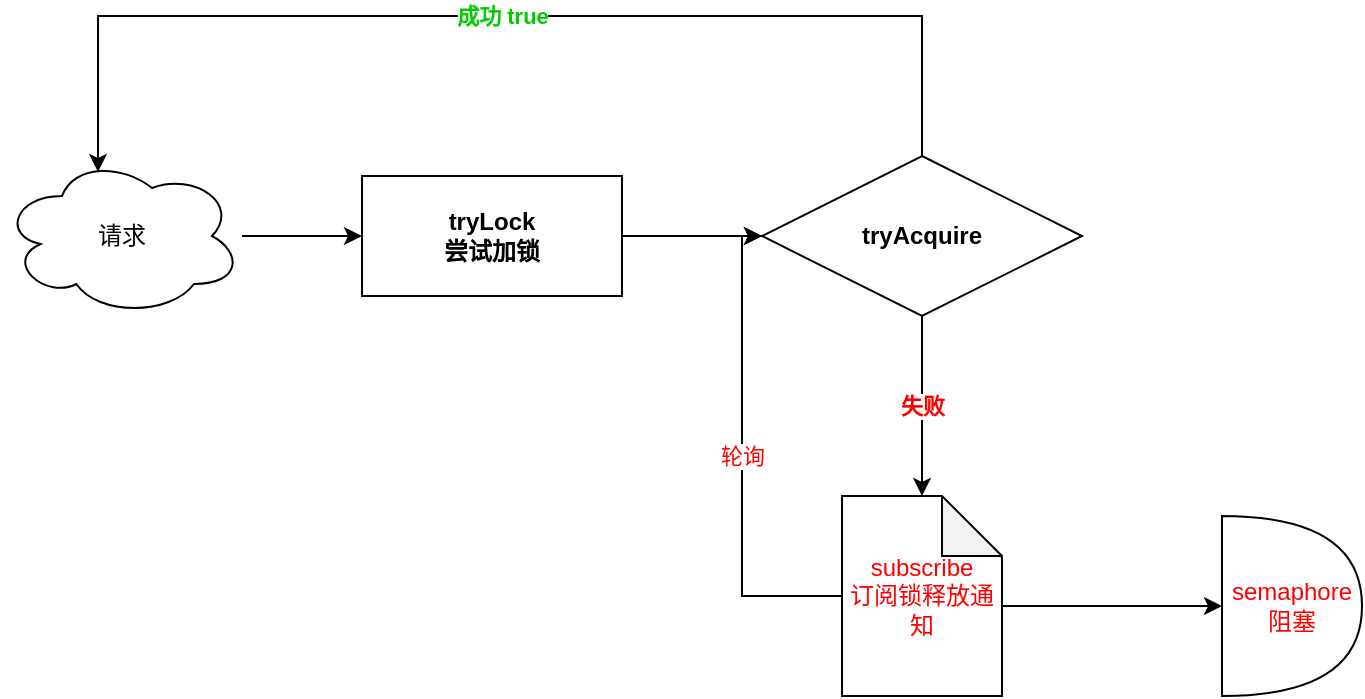 <mxfile version="17.4.6" type="github">
  <diagram id="aVoxe6RSKfypTPcE9i8t" name="第 1 页">
    <mxGraphModel dx="2417" dy="706" grid="1" gridSize="10" guides="1" tooltips="1" connect="1" arrows="1" fold="1" page="1" pageScale="1" pageWidth="827" pageHeight="1169" math="0" shadow="0">
      <root>
        <mxCell id="0" />
        <mxCell id="1" parent="0" />
        <mxCell id="v-TF7MYCDQ0eY6Cro5y1-3" style="edgeStyle=orthogonalEdgeStyle;rounded=0;orthogonalLoop=1;jettySize=auto;html=1;entryX=0;entryY=0.5;entryDx=0;entryDy=0;" edge="1" parent="1" source="v-TF7MYCDQ0eY6Cro5y1-1" target="v-TF7MYCDQ0eY6Cro5y1-2">
          <mxGeometry relative="1" as="geometry" />
        </mxCell>
        <mxCell id="v-TF7MYCDQ0eY6Cro5y1-1" value="&lt;b&gt;tryLock&lt;br&gt;尝试加锁&lt;/b&gt;" style="rounded=0;whiteSpace=wrap;html=1;" vertex="1" parent="1">
          <mxGeometry x="130" y="100" width="130" height="60" as="geometry" />
        </mxCell>
        <mxCell id="v-TF7MYCDQ0eY6Cro5y1-7" value="成功 true" style="edgeStyle=elbowEdgeStyle;rounded=0;orthogonalLoop=1;jettySize=auto;html=1;fontColor=#00CC00;strokeColor=#000000;fillColor=#000000;entryX=0.4;entryY=0.1;entryDx=0;entryDy=0;entryPerimeter=0;elbow=vertical;fontStyle=1;exitX=0.5;exitY=0;exitDx=0;exitDy=0;" edge="1" parent="1" source="v-TF7MYCDQ0eY6Cro5y1-2" target="v-TF7MYCDQ0eY6Cro5y1-5">
          <mxGeometry relative="1" as="geometry">
            <mxPoint x="170" y="30" as="targetPoint" />
            <mxPoint x="410" y="80" as="sourcePoint" />
            <Array as="points">
              <mxPoint x="240" y="20" />
            </Array>
          </mxGeometry>
        </mxCell>
        <mxCell id="v-TF7MYCDQ0eY6Cro5y1-15" value="&lt;font color=&quot;#ff0000&quot;&gt;失败&lt;/font&gt;" style="edgeStyle=elbowEdgeStyle;rounded=0;orthogonalLoop=1;jettySize=auto;elbow=vertical;html=1;exitX=0.5;exitY=1;exitDx=0;exitDy=0;entryX=0.5;entryY=0;entryDx=0;entryDy=0;fontColor=#000000;strokeColor=#000000;fillColor=#000000;fontStyle=1;entryPerimeter=0;" edge="1" parent="1" source="v-TF7MYCDQ0eY6Cro5y1-2" target="v-TF7MYCDQ0eY6Cro5y1-16">
          <mxGeometry relative="1" as="geometry">
            <mxPoint x="410" y="400" as="targetPoint" />
          </mxGeometry>
        </mxCell>
        <mxCell id="v-TF7MYCDQ0eY6Cro5y1-2" value="tryAcquire" style="rhombus;whiteSpace=wrap;html=1;fontStyle=1" vertex="1" parent="1">
          <mxGeometry x="330" y="90" width="160" height="80" as="geometry" />
        </mxCell>
        <mxCell id="v-TF7MYCDQ0eY6Cro5y1-6" value="" style="edgeStyle=orthogonalEdgeStyle;rounded=0;orthogonalLoop=1;jettySize=auto;html=1;fontColor=#00CC00;strokeColor=#000000;fillColor=#000000;" edge="1" parent="1" source="v-TF7MYCDQ0eY6Cro5y1-5" target="v-TF7MYCDQ0eY6Cro5y1-1">
          <mxGeometry relative="1" as="geometry" />
        </mxCell>
        <mxCell id="v-TF7MYCDQ0eY6Cro5y1-5" value="&lt;font color=&quot;#000000&quot;&gt;请求&lt;/font&gt;" style="ellipse;shape=cloud;whiteSpace=wrap;html=1;fontColor=#00CC00;" vertex="1" parent="1">
          <mxGeometry x="-50" y="90" width="120" height="80" as="geometry" />
        </mxCell>
        <mxCell id="v-TF7MYCDQ0eY6Cro5y1-18" value="轮询" style="edgeStyle=elbowEdgeStyle;rounded=0;orthogonalLoop=1;jettySize=auto;elbow=vertical;html=1;entryX=0;entryY=0.5;entryDx=0;entryDy=0;fontColor=#FF0000;strokeColor=#000000;fillColor=#000000;" edge="1" parent="1" source="v-TF7MYCDQ0eY6Cro5y1-16" target="v-TF7MYCDQ0eY6Cro5y1-2">
          <mxGeometry relative="1" as="geometry">
            <Array as="points">
              <mxPoint x="320" y="310" />
            </Array>
          </mxGeometry>
        </mxCell>
        <mxCell id="v-TF7MYCDQ0eY6Cro5y1-19" style="edgeStyle=elbowEdgeStyle;rounded=0;orthogonalLoop=1;jettySize=auto;elbow=vertical;html=1;fontColor=#FF0000;strokeColor=#000000;fillColor=#000000;entryX=0;entryY=0.5;entryDx=0;entryDy=0;entryPerimeter=0;" edge="1" parent="1" source="v-TF7MYCDQ0eY6Cro5y1-16" target="v-TF7MYCDQ0eY6Cro5y1-21">
          <mxGeometry relative="1" as="geometry">
            <mxPoint x="600" y="310" as="targetPoint" />
          </mxGeometry>
        </mxCell>
        <mxCell id="v-TF7MYCDQ0eY6Cro5y1-16" value="subscribe&lt;br&gt;订阅锁释放通知" style="shape=note;whiteSpace=wrap;html=1;backgroundOutline=1;darkOpacity=0.05;fontColor=#FF0000;" vertex="1" parent="1">
          <mxGeometry x="370" y="260" width="80" height="100" as="geometry" />
        </mxCell>
        <mxCell id="v-TF7MYCDQ0eY6Cro5y1-21" value="semaphore&lt;br&gt;阻塞" style="shape=or;whiteSpace=wrap;html=1;fontColor=#FF0000;" vertex="1" parent="1">
          <mxGeometry x="560" y="270" width="70" height="90" as="geometry" />
        </mxCell>
      </root>
    </mxGraphModel>
  </diagram>
</mxfile>
